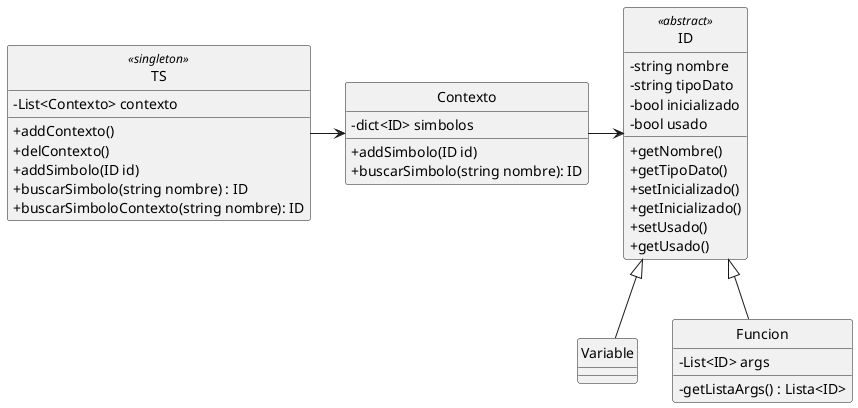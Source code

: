 @startuml TablaSimbolos

skinparam ClassAttributeIconSize 0
hide circle

class TS <<singleton>> {
    - List<Contexto> contexto
    + addContexto()
    + delContexto()
    + addSimbolo(ID id)
    + buscarSimbolo(string nombre) : ID
    + buscarSimboloContexto(string nombre): ID
}

class Contexto {
    - dict<ID> simbolos
    + addSimbolo(ID id)
    + buscarSimbolo(string nombre): ID
}

class ID <<abstract>> {
    - string nombre
    - string tipoDato
    - bool inicializado
    - bool usado
    + getNombre()
    + getTipoDato()
    + setInicializado()
    + getInicializado()
    + setUsado()
    + getUsado()
}

class Variable {

}

class Funcion {
    - List<ID> args
    - getListaArgs() : Lista<ID>
}

TS -right-> Contexto
Contexto -right-> ID
ID <|-- Variable
ID <|-- Funcion

@enduml